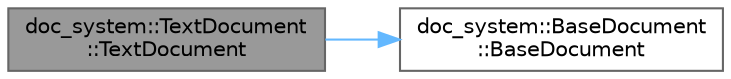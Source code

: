 digraph "doc_system::TextDocument::TextDocument"
{
 // INTERACTIVE_SVG=YES
 // LATEX_PDF_SIZE
  bgcolor="transparent";
  edge [fontname=Helvetica,fontsize=10,labelfontname=Helvetica,labelfontsize=10];
  node [fontname=Helvetica,fontsize=10,shape=box,height=0.2,width=0.4];
  rankdir="LR";
  Node1 [id="Node000001",label="doc_system::TextDocument\l::TextDocument",height=0.2,width=0.4,color="gray40", fillcolor="grey60", style="filled", fontcolor="black",tooltip=" "];
  Node1 -> Node2 [id="edge1_Node000001_Node000002",color="steelblue1",style="solid",tooltip=" "];
  Node2 [id="Node000002",label="doc_system::BaseDocument\l::BaseDocument",height=0.2,width=0.4,color="grey40", fillcolor="white", style="filled",URL="$classdoc__system_1_1_base_document.html#a4e1fc18df3b405806d34119d842d8699",tooltip=" "];
}
